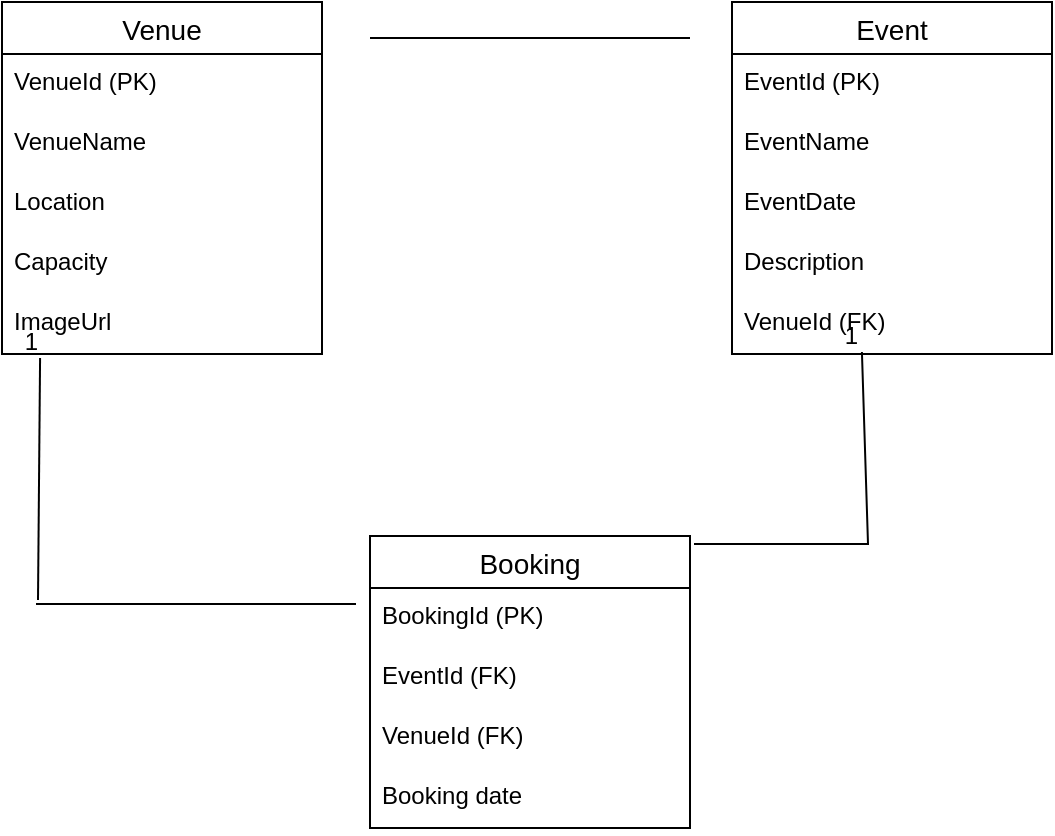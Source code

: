 <mxfile version="26.2.8">
  <diagram name="Page-1" id="W_qBxvG7bN3JNYQ-ZUPq">
    <mxGraphModel dx="832" dy="594" grid="0" gridSize="10" guides="1" tooltips="1" connect="1" arrows="1" fold="1" page="1" pageScale="1" pageWidth="827" pageHeight="1169" math="0" shadow="0">
      <root>
        <mxCell id="0" />
        <mxCell id="1" parent="0" />
        <mxCell id="l7LG2KFRs4_XXa5Xp0lA-1" value="Venue" style="swimlane;fontStyle=0;childLayout=stackLayout;horizontal=1;startSize=26;horizontalStack=0;resizeParent=1;resizeParentMax=0;resizeLast=0;collapsible=1;marginBottom=0;align=center;fontSize=14;" vertex="1" parent="1">
          <mxGeometry x="129" y="152" width="160" height="176" as="geometry" />
        </mxCell>
        <mxCell id="l7LG2KFRs4_XXa5Xp0lA-2" value="VenueId (PK)" style="text;strokeColor=none;fillColor=none;spacingLeft=4;spacingRight=4;overflow=hidden;rotatable=0;points=[[0,0.5],[1,0.5]];portConstraint=eastwest;fontSize=12;whiteSpace=wrap;html=1;" vertex="1" parent="l7LG2KFRs4_XXa5Xp0lA-1">
          <mxGeometry y="26" width="160" height="30" as="geometry" />
        </mxCell>
        <mxCell id="l7LG2KFRs4_XXa5Xp0lA-3" value="VenueName" style="text;strokeColor=none;fillColor=none;spacingLeft=4;spacingRight=4;overflow=hidden;rotatable=0;points=[[0,0.5],[1,0.5]];portConstraint=eastwest;fontSize=12;whiteSpace=wrap;html=1;" vertex="1" parent="l7LG2KFRs4_XXa5Xp0lA-1">
          <mxGeometry y="56" width="160" height="30" as="geometry" />
        </mxCell>
        <mxCell id="l7LG2KFRs4_XXa5Xp0lA-4" value="Location" style="text;strokeColor=none;fillColor=none;spacingLeft=4;spacingRight=4;overflow=hidden;rotatable=0;points=[[0,0.5],[1,0.5]];portConstraint=eastwest;fontSize=12;whiteSpace=wrap;html=1;" vertex="1" parent="l7LG2KFRs4_XXa5Xp0lA-1">
          <mxGeometry y="86" width="160" height="30" as="geometry" />
        </mxCell>
        <mxCell id="l7LG2KFRs4_XXa5Xp0lA-5" value="Capacity" style="text;strokeColor=none;fillColor=none;spacingLeft=4;spacingRight=4;overflow=hidden;rotatable=0;points=[[0,0.5],[1,0.5]];portConstraint=eastwest;fontSize=12;whiteSpace=wrap;html=1;" vertex="1" parent="l7LG2KFRs4_XXa5Xp0lA-1">
          <mxGeometry y="116" width="160" height="30" as="geometry" />
        </mxCell>
        <mxCell id="l7LG2KFRs4_XXa5Xp0lA-6" value="ImageUrl" style="text;strokeColor=none;fillColor=none;spacingLeft=4;spacingRight=4;overflow=hidden;rotatable=0;points=[[0,0.5],[1,0.5]];portConstraint=eastwest;fontSize=12;whiteSpace=wrap;html=1;" vertex="1" parent="l7LG2KFRs4_XXa5Xp0lA-1">
          <mxGeometry y="146" width="160" height="30" as="geometry" />
        </mxCell>
        <mxCell id="l7LG2KFRs4_XXa5Xp0lA-7" value="Event" style="swimlane;fontStyle=0;childLayout=stackLayout;horizontal=1;startSize=26;horizontalStack=0;resizeParent=1;resizeParentMax=0;resizeLast=0;collapsible=1;marginBottom=0;align=center;fontSize=14;" vertex="1" parent="1">
          <mxGeometry x="494" y="152" width="160" height="176" as="geometry" />
        </mxCell>
        <mxCell id="l7LG2KFRs4_XXa5Xp0lA-8" value="EventId (PK)" style="text;strokeColor=none;fillColor=none;spacingLeft=4;spacingRight=4;overflow=hidden;rotatable=0;points=[[0,0.5],[1,0.5]];portConstraint=eastwest;fontSize=12;whiteSpace=wrap;html=1;" vertex="1" parent="l7LG2KFRs4_XXa5Xp0lA-7">
          <mxGeometry y="26" width="160" height="30" as="geometry" />
        </mxCell>
        <mxCell id="l7LG2KFRs4_XXa5Xp0lA-9" value="EventName" style="text;strokeColor=none;fillColor=none;spacingLeft=4;spacingRight=4;overflow=hidden;rotatable=0;points=[[0,0.5],[1,0.5]];portConstraint=eastwest;fontSize=12;whiteSpace=wrap;html=1;" vertex="1" parent="l7LG2KFRs4_XXa5Xp0lA-7">
          <mxGeometry y="56" width="160" height="30" as="geometry" />
        </mxCell>
        <mxCell id="l7LG2KFRs4_XXa5Xp0lA-10" value="EventDate" style="text;strokeColor=none;fillColor=none;spacingLeft=4;spacingRight=4;overflow=hidden;rotatable=0;points=[[0,0.5],[1,0.5]];portConstraint=eastwest;fontSize=12;whiteSpace=wrap;html=1;" vertex="1" parent="l7LG2KFRs4_XXa5Xp0lA-7">
          <mxGeometry y="86" width="160" height="30" as="geometry" />
        </mxCell>
        <mxCell id="l7LG2KFRs4_XXa5Xp0lA-11" value="Description" style="text;strokeColor=none;fillColor=none;spacingLeft=4;spacingRight=4;overflow=hidden;rotatable=0;points=[[0,0.5],[1,0.5]];portConstraint=eastwest;fontSize=12;whiteSpace=wrap;html=1;" vertex="1" parent="l7LG2KFRs4_XXa5Xp0lA-7">
          <mxGeometry y="116" width="160" height="30" as="geometry" />
        </mxCell>
        <mxCell id="l7LG2KFRs4_XXa5Xp0lA-12" value="VenueId (FK)" style="text;strokeColor=none;fillColor=none;spacingLeft=4;spacingRight=4;overflow=hidden;rotatable=0;points=[[0,0.5],[1,0.5]];portConstraint=eastwest;fontSize=12;whiteSpace=wrap;html=1;" vertex="1" parent="l7LG2KFRs4_XXa5Xp0lA-7">
          <mxGeometry y="146" width="160" height="30" as="geometry" />
        </mxCell>
        <mxCell id="l7LG2KFRs4_XXa5Xp0lA-13" value="Booking" style="swimlane;fontStyle=0;childLayout=stackLayout;horizontal=1;startSize=26;horizontalStack=0;resizeParent=1;resizeParentMax=0;resizeLast=0;collapsible=1;marginBottom=0;align=center;fontSize=14;" vertex="1" parent="1">
          <mxGeometry x="313" y="419" width="160" height="146" as="geometry" />
        </mxCell>
        <mxCell id="l7LG2KFRs4_XXa5Xp0lA-14" value="BookingId (PK)" style="text;strokeColor=none;fillColor=none;spacingLeft=4;spacingRight=4;overflow=hidden;rotatable=0;points=[[0,0.5],[1,0.5]];portConstraint=eastwest;fontSize=12;whiteSpace=wrap;html=1;" vertex="1" parent="l7LG2KFRs4_XXa5Xp0lA-13">
          <mxGeometry y="26" width="160" height="30" as="geometry" />
        </mxCell>
        <mxCell id="l7LG2KFRs4_XXa5Xp0lA-15" value="EventId (FK)" style="text;strokeColor=none;fillColor=none;spacingLeft=4;spacingRight=4;overflow=hidden;rotatable=0;points=[[0,0.5],[1,0.5]];portConstraint=eastwest;fontSize=12;whiteSpace=wrap;html=1;" vertex="1" parent="l7LG2KFRs4_XXa5Xp0lA-13">
          <mxGeometry y="56" width="160" height="30" as="geometry" />
        </mxCell>
        <mxCell id="l7LG2KFRs4_XXa5Xp0lA-16" value="VenueId (FK)" style="text;strokeColor=none;fillColor=none;spacingLeft=4;spacingRight=4;overflow=hidden;rotatable=0;points=[[0,0.5],[1,0.5]];portConstraint=eastwest;fontSize=12;whiteSpace=wrap;html=1;" vertex="1" parent="l7LG2KFRs4_XXa5Xp0lA-13">
          <mxGeometry y="86" width="160" height="30" as="geometry" />
        </mxCell>
        <mxCell id="l7LG2KFRs4_XXa5Xp0lA-17" value="Booking date" style="text;strokeColor=none;fillColor=none;spacingLeft=4;spacingRight=4;overflow=hidden;rotatable=0;points=[[0,0.5],[1,0.5]];portConstraint=eastwest;fontSize=12;whiteSpace=wrap;html=1;" vertex="1" parent="l7LG2KFRs4_XXa5Xp0lA-13">
          <mxGeometry y="116" width="160" height="30" as="geometry" />
        </mxCell>
        <mxCell id="l7LG2KFRs4_XXa5Xp0lA-18" value="" style="endArrow=none;html=1;rounded=0;" edge="1" parent="1">
          <mxGeometry relative="1" as="geometry">
            <mxPoint x="313" y="170" as="sourcePoint" />
            <mxPoint x="473" y="170" as="targetPoint" />
          </mxGeometry>
        </mxCell>
        <mxCell id="l7LG2KFRs4_XXa5Xp0lA-20" value="" style="endArrow=none;html=1;rounded=0;" edge="1" parent="1">
          <mxGeometry relative="1" as="geometry">
            <mxPoint x="146" y="453" as="sourcePoint" />
            <mxPoint x="306" y="453" as="targetPoint" />
          </mxGeometry>
        </mxCell>
        <mxCell id="l7LG2KFRs4_XXa5Xp0lA-21" value="" style="endArrow=none;html=1;rounded=0;entryX=0.119;entryY=1.067;entryDx=0;entryDy=0;entryPerimeter=0;" edge="1" parent="1" target="l7LG2KFRs4_XXa5Xp0lA-6">
          <mxGeometry relative="1" as="geometry">
            <mxPoint x="147" y="451" as="sourcePoint" />
            <mxPoint x="508" y="374" as="targetPoint" />
          </mxGeometry>
        </mxCell>
        <mxCell id="l7LG2KFRs4_XXa5Xp0lA-22" value="1" style="resizable=0;html=1;whiteSpace=wrap;align=right;verticalAlign=bottom;" connectable="0" vertex="1" parent="l7LG2KFRs4_XXa5Xp0lA-21">
          <mxGeometry x="1" relative="1" as="geometry" />
        </mxCell>
        <mxCell id="l7LG2KFRs4_XXa5Xp0lA-23" value="" style="endArrow=none;html=1;rounded=0;entryX=0.406;entryY=0.967;entryDx=0;entryDy=0;entryPerimeter=0;" edge="1" parent="1" target="l7LG2KFRs4_XXa5Xp0lA-12">
          <mxGeometry relative="1" as="geometry">
            <mxPoint x="475" y="423" as="sourcePoint" />
            <mxPoint x="508" y="374" as="targetPoint" />
            <Array as="points">
              <mxPoint x="562" y="423" />
            </Array>
          </mxGeometry>
        </mxCell>
        <mxCell id="l7LG2KFRs4_XXa5Xp0lA-24" value="1" style="resizable=0;html=1;whiteSpace=wrap;align=right;verticalAlign=bottom;" connectable="0" vertex="1" parent="l7LG2KFRs4_XXa5Xp0lA-23">
          <mxGeometry x="1" relative="1" as="geometry" />
        </mxCell>
      </root>
    </mxGraphModel>
  </diagram>
</mxfile>
